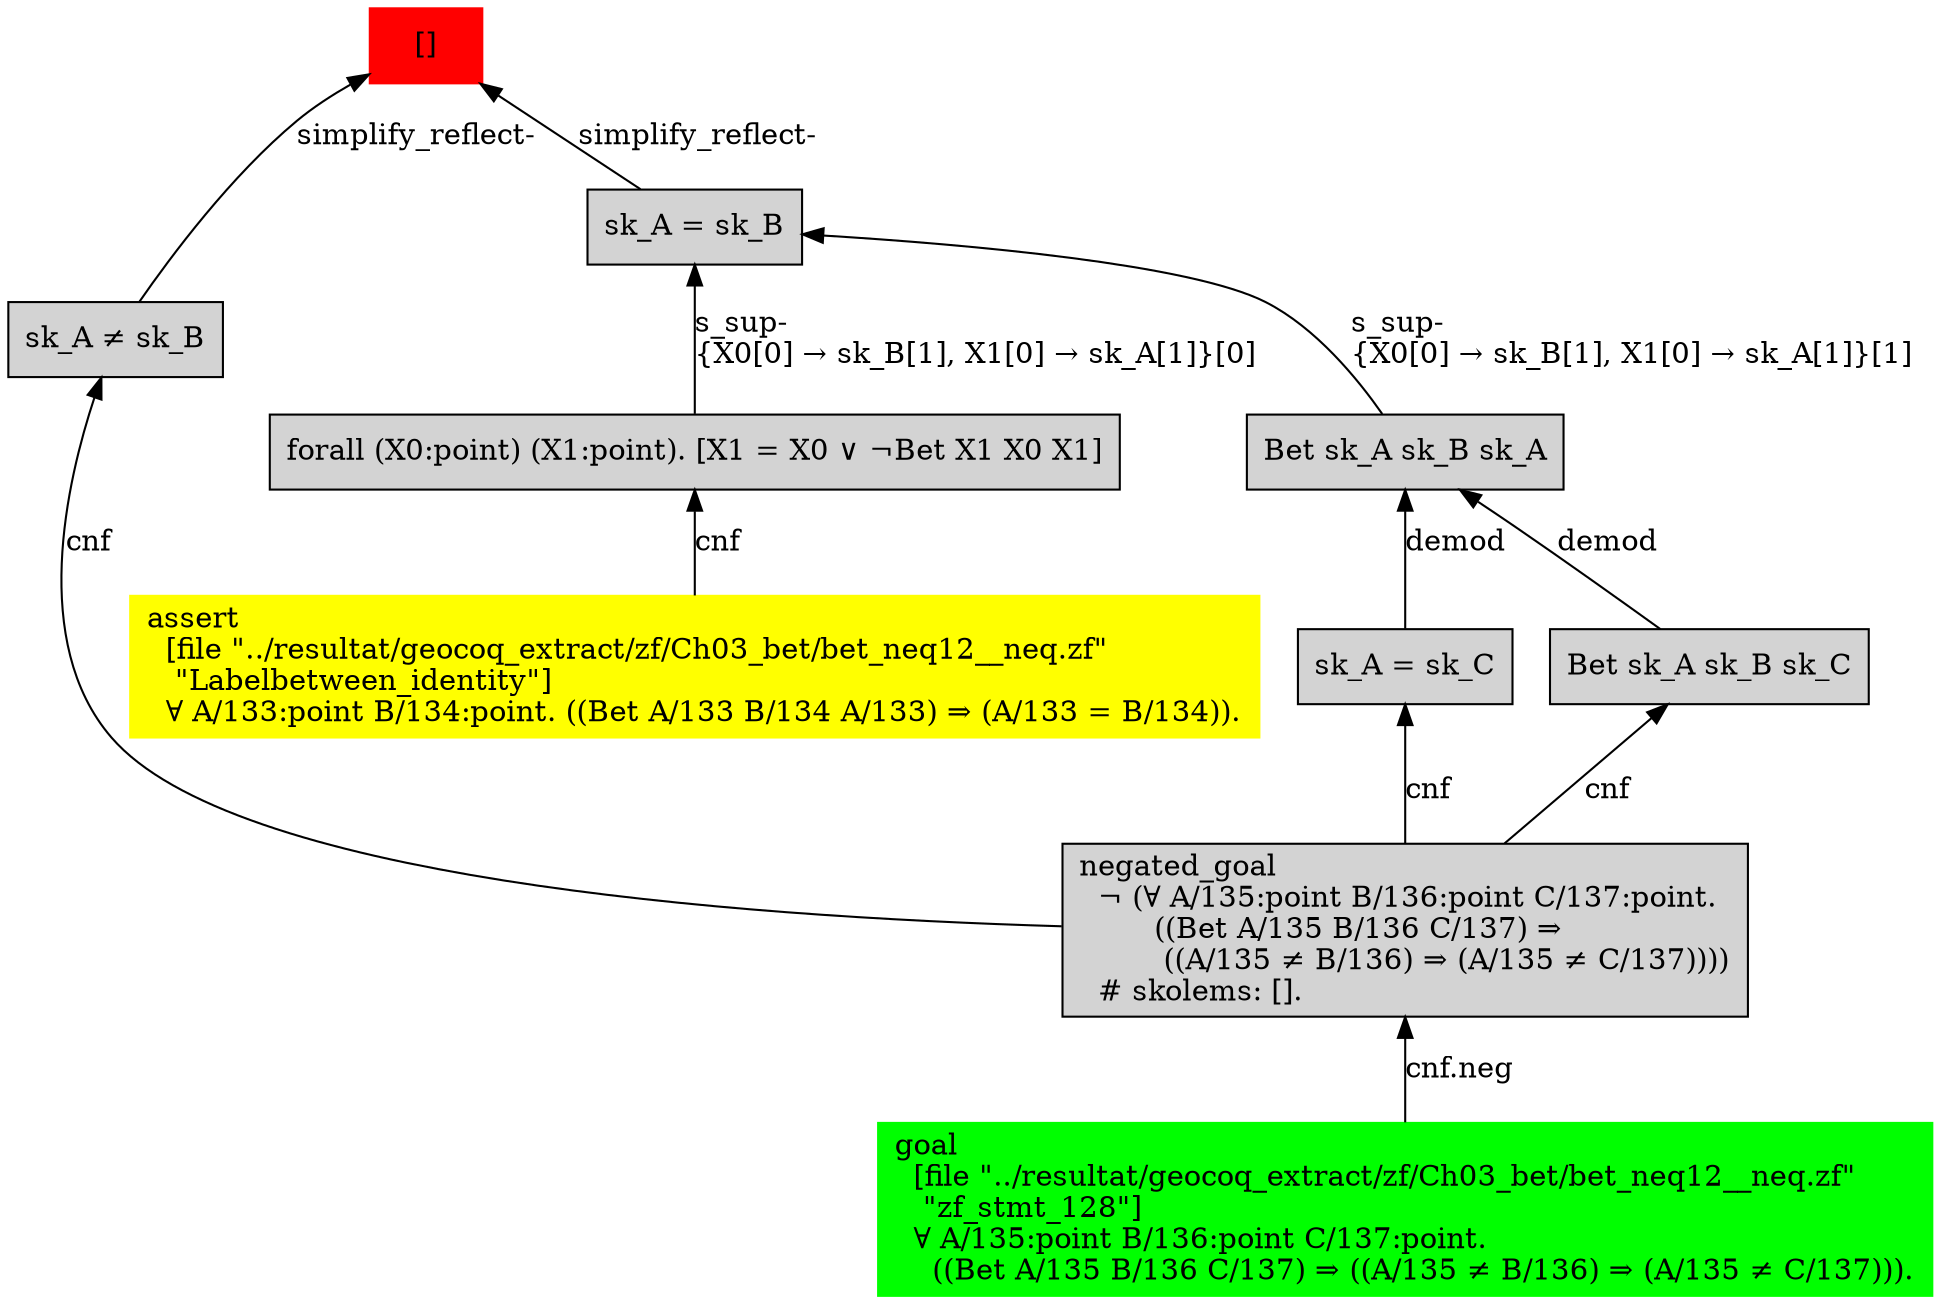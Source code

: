 digraph "unsat_graph" {
  vertex_0 [color=red, label="[]", shape=box, style=filled];
  vertex_0 -> vertex_1 [label="simplify_reflect-", dir="back"];
  vertex_1 [shape=box, label="sk_A ≠ sk_B\l", style=filled];
  vertex_1 -> vertex_2 [label="cnf", dir="back"];
  vertex_2 [shape=box, label="negated_goal\l  ¬ (∀ A/135:point B/136:point C/137:point.\l        ((Bet A/135 B/136 C/137) ⇒\l         ((A/135 ≠ B/136) ⇒ (A/135 ≠ C/137))))\l  # skolems: [].\l", style=filled];
  vertex_2 -> vertex_3 [label="cnf.neg", dir="back"];
  vertex_3 [color=green, shape=box, label="goal\l  [file \"../resultat/geocoq_extract/zf/Ch03_bet/bet_neq12__neq.zf\" \l   \"zf_stmt_128\"]\l  ∀ A/135:point B/136:point C/137:point.\l    ((Bet A/135 B/136 C/137) ⇒ ((A/135 ≠ B/136) ⇒ (A/135 ≠ C/137))).\l", style=filled];
  vertex_0 -> vertex_4 [label="simplify_reflect-", dir="back"];
  vertex_4 [shape=box, label="sk_A = sk_B\l", style=filled];
  vertex_4 -> vertex_5 [label="s_sup-\l\{X0[0] → sk_B[1], X1[0] → sk_A[1]\}[0]\l", dir="back"];
  vertex_5 [shape=box, label="forall (X0:point) (X1:point). [X1 = X0 ∨ ¬Bet X1 X0 X1]\l", style=filled];
  vertex_5 -> vertex_6 [label="cnf", dir="back"];
  vertex_6 [color=yellow, shape=box, label="assert\l  [file \"../resultat/geocoq_extract/zf/Ch03_bet/bet_neq12__neq.zf\" \l   \"Labelbetween_identity\"]\l  ∀ A/133:point B/134:point. ((Bet A/133 B/134 A/133) ⇒ (A/133 = B/134)).\l", style=filled];
  vertex_4 -> vertex_7 [label="s_sup-\l\{X0[0] → sk_B[1], X1[0] → sk_A[1]\}[1]\l", dir="back"];
  vertex_7 [shape=box, label="Bet sk_A sk_B sk_A\l", style=filled];
  vertex_7 -> vertex_8 [label="demod", dir="back"];
  vertex_8 [shape=box, label="sk_A = sk_C\l", style=filled];
  vertex_8 -> vertex_2 [label="cnf", dir="back"];
  vertex_7 -> vertex_9 [label="demod", dir="back"];
  vertex_9 [shape=box, label="Bet sk_A sk_B sk_C\l", style=filled];
  vertex_9 -> vertex_2 [label="cnf", dir="back"];
  }


